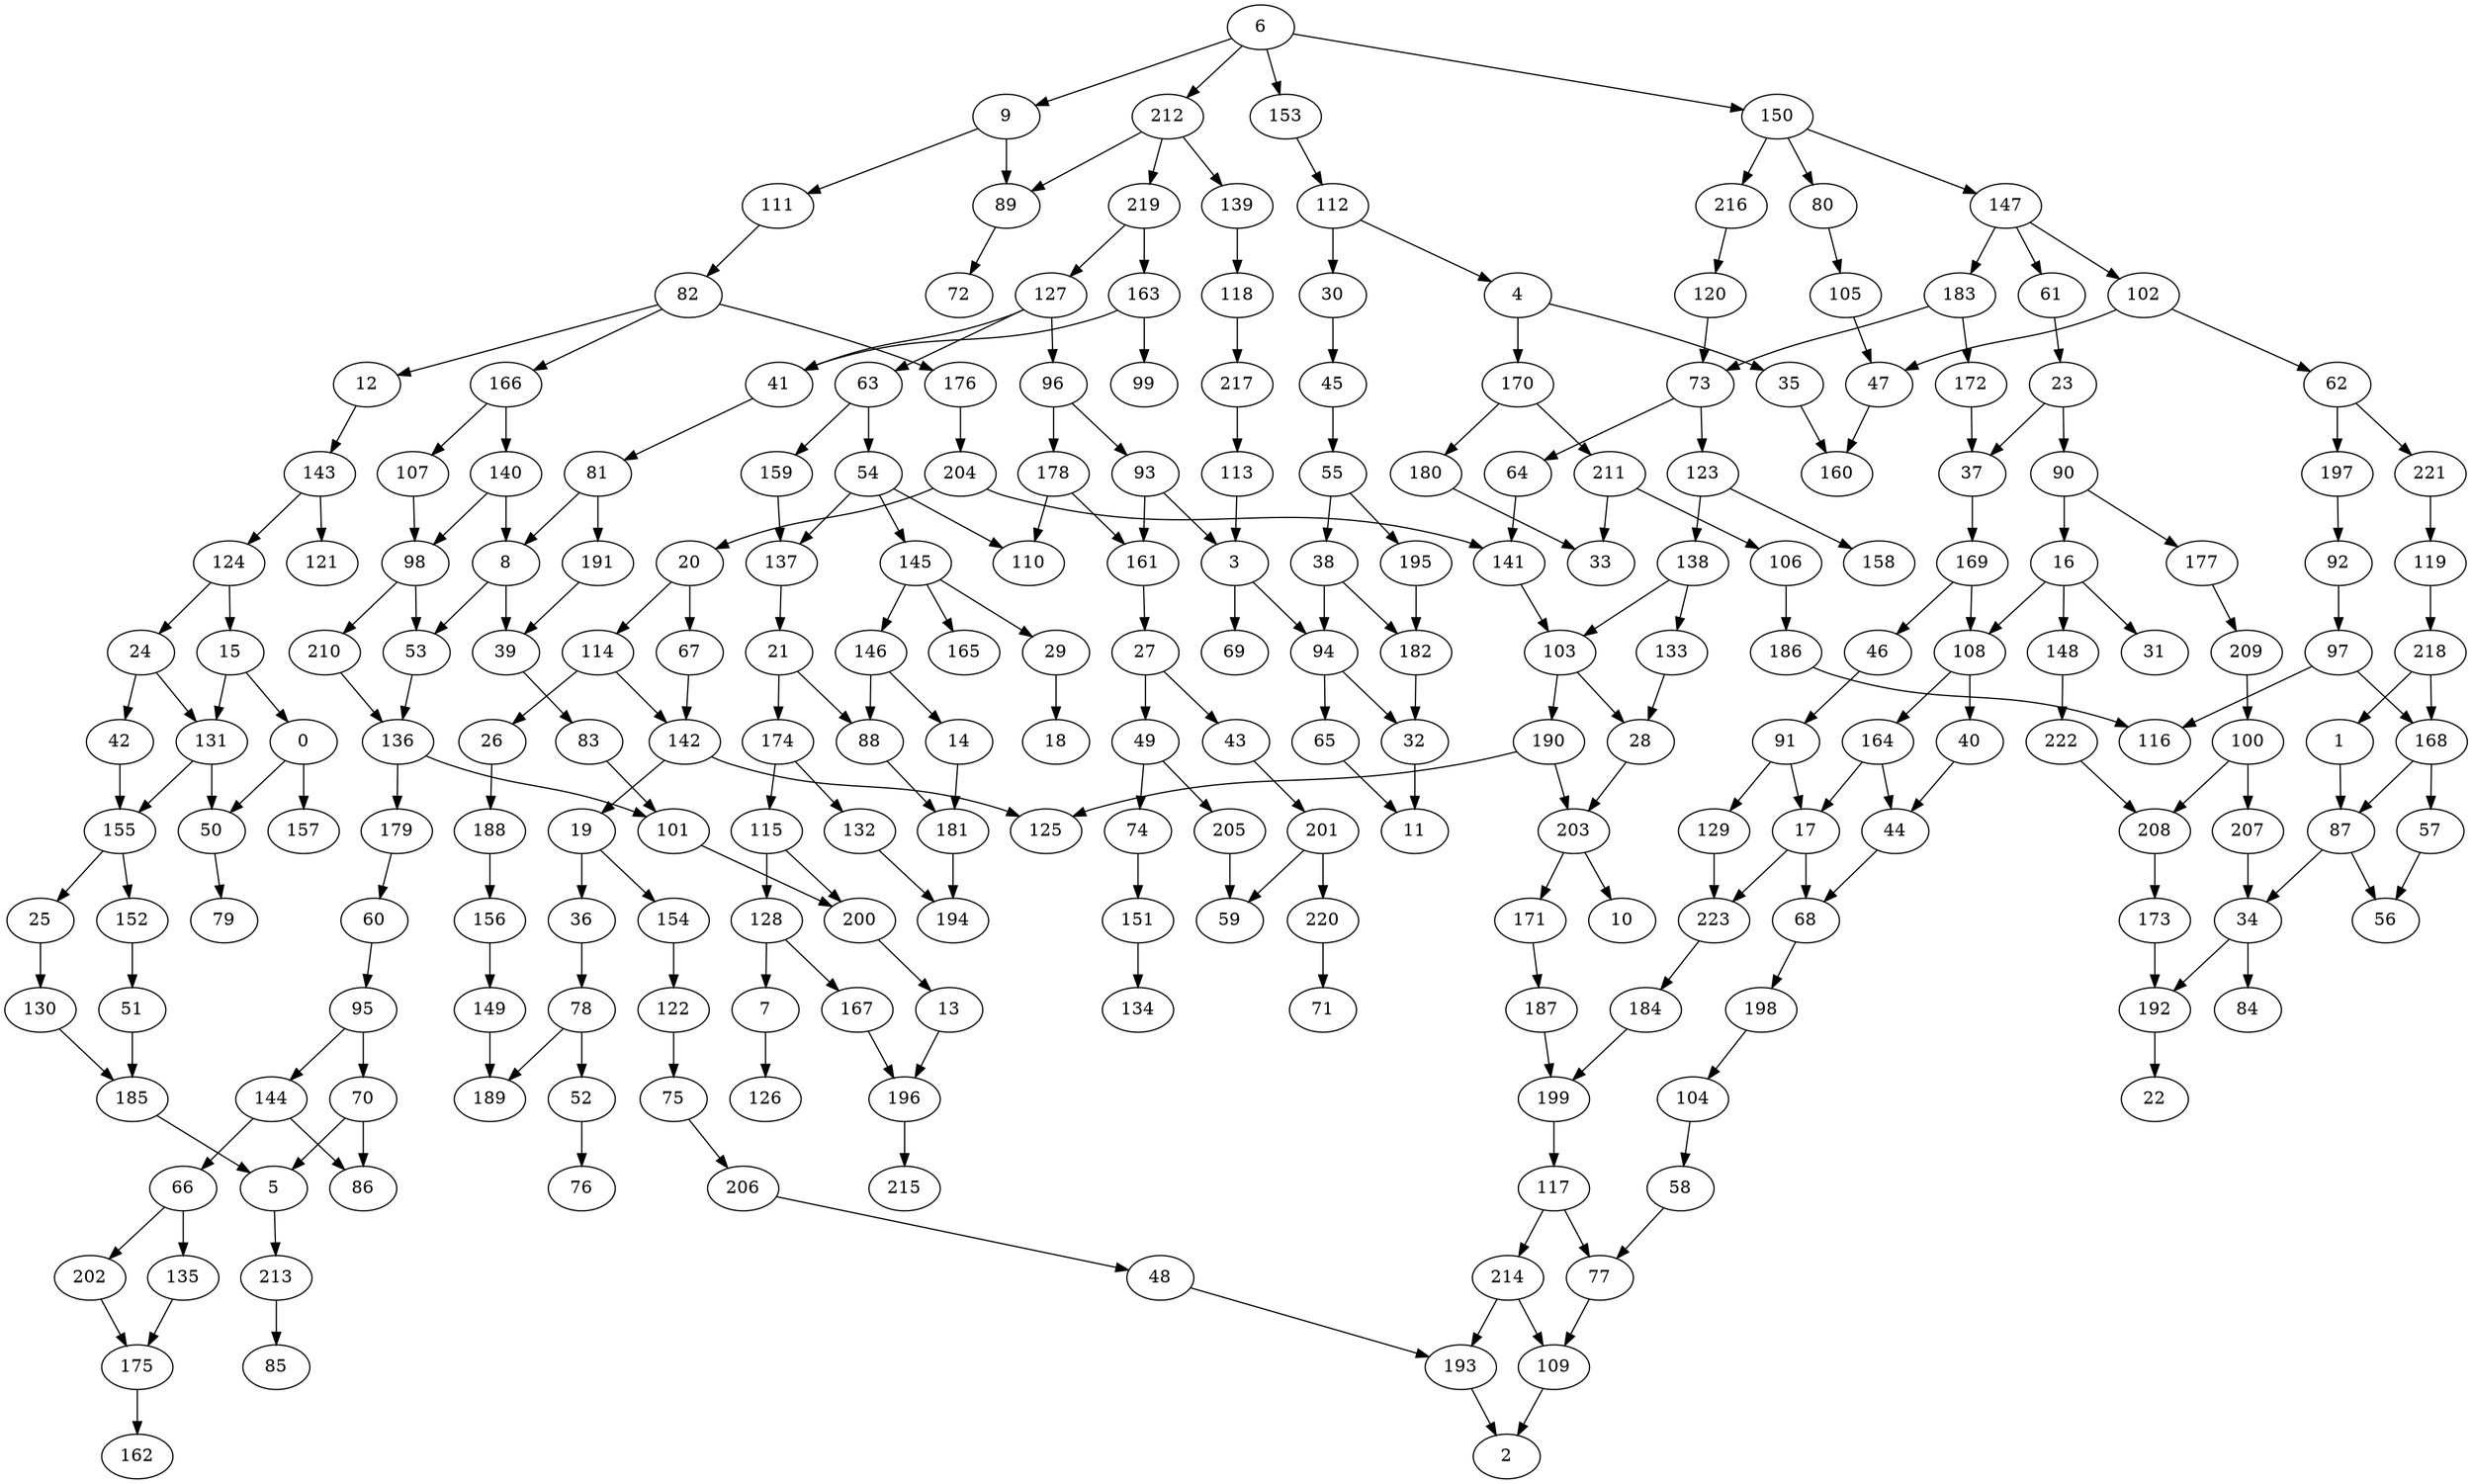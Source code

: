 strict digraph "" {
	0 -> 50;
	0 -> 157;
	1 -> 87;
	3 -> 69;
	3 -> 94;
	4 -> 35;
	4 -> 170;
	5 -> 213;
	6 -> 9;
	6 -> 150;
	6 -> 153;
	6 -> 212;
	7 -> 126;
	8 -> 39;
	8 -> 53;
	9 -> 89;
	9 -> 111;
	12 -> 143;
	13 -> 196;
	14 -> 181;
	15 -> 0;
	15 -> 131;
	16 -> 31;
	16 -> 108;
	16 -> 148;
	17 -> 68;
	17 -> 223;
	19 -> 36;
	19 -> 154;
	20 -> 67;
	20 -> 114;
	21 -> 88;
	21 -> 174;
	23 -> 37;
	23 -> 90;
	24 -> 42;
	24 -> 131;
	25 -> 130;
	26 -> 188;
	27 -> 43;
	27 -> 49;
	28 -> 203;
	29 -> 18;
	30 -> 45;
	32 -> 11;
	34 -> 84;
	34 -> 192;
	35 -> 160;
	36 -> 78;
	37 -> 169;
	38 -> 94;
	38 -> 182;
	39 -> 83;
	40 -> 44;
	41 -> 81;
	42 -> 155;
	43 -> 201;
	44 -> 68;
	45 -> 55;
	46 -> 91;
	47 -> 160;
	48 -> 193;
	49 -> 74;
	49 -> 205;
	50 -> 79;
	51 -> 185;
	52 -> 76;
	53 -> 136;
	54 -> 110;
	54 -> 137;
	54 -> 145;
	55 -> 38;
	55 -> 195;
	57 -> 56;
	58 -> 77;
	60 -> 95;
	61 -> 23;
	62 -> 197;
	62 -> 221;
	63 -> 54;
	63 -> 159;
	64 -> 141;
	65 -> 11;
	66 -> 135;
	66 -> 202;
	67 -> 142;
	68 -> 198;
	70 -> 5;
	70 -> 86;
	73 -> 64;
	73 -> 123;
	74 -> 151;
	75 -> 206;
	77 -> 109;
	78 -> 52;
	78 -> 189;
	80 -> 105;
	81 -> 8;
	81 -> 191;
	82 -> 12;
	82 -> 166;
	82 -> 176;
	83 -> 101;
	87 -> 34;
	87 -> 56;
	88 -> 181;
	89 -> 72;
	90 -> 16;
	90 -> 177;
	91 -> 17;
	91 -> 129;
	92 -> 97;
	93 -> 3;
	93 -> 161;
	94 -> 32;
	94 -> 65;
	95 -> 70;
	95 -> 144;
	96 -> 93;
	96 -> 178;
	97 -> 116;
	97 -> 168;
	98 -> 53;
	98 -> 210;
	100 -> 207;
	100 -> 208;
	101 -> 200;
	102 -> 47;
	102 -> 62;
	103 -> 28;
	103 -> 190;
	104 -> 58;
	105 -> 47;
	106 -> 186;
	107 -> 98;
	108 -> 40;
	108 -> 164;
	109 -> 2;
	111 -> 82;
	112 -> 4;
	112 -> 30;
	113 -> 3;
	114 -> 26;
	114 -> 142;
	115 -> 128;
	115 -> 200;
	117 -> 77;
	117 -> 214;
	118 -> 217;
	119 -> 218;
	120 -> 73;
	122 -> 75;
	123 -> 138;
	123 -> 158;
	124 -> 15;
	124 -> 24;
	127 -> 41;
	127 -> 63;
	127 -> 96;
	128 -> 7;
	128 -> 167;
	129 -> 223;
	130 -> 185;
	131 -> 50;
	131 -> 155;
	132 -> 194;
	133 -> 28;
	135 -> 175;
	136 -> 101;
	136 -> 179;
	137 -> 21;
	138 -> 103;
	138 -> 133;
	139 -> 118;
	140 -> 8;
	140 -> 98;
	141 -> 103;
	142 -> 19;
	142 -> 125;
	143 -> 121;
	143 -> 124;
	144 -> 66;
	144 -> 86;
	145 -> 29;
	145 -> 146;
	145 -> 165;
	146 -> 14;
	146 -> 88;
	147 -> 61;
	147 -> 102;
	147 -> 183;
	148 -> 222;
	149 -> 189;
	150 -> 80;
	150 -> 147;
	150 -> 216;
	151 -> 134;
	152 -> 51;
	153 -> 112;
	154 -> 122;
	155 -> 25;
	155 -> 152;
	156 -> 149;
	159 -> 137;
	161 -> 27;
	163 -> 41;
	163 -> 99;
	164 -> 17;
	164 -> 44;
	166 -> 107;
	166 -> 140;
	167 -> 196;
	168 -> 57;
	168 -> 87;
	169 -> 46;
	169 -> 108;
	170 -> 180;
	170 -> 211;
	171 -> 187;
	172 -> 37;
	173 -> 192;
	174 -> 115;
	174 -> 132;
	175 -> 162;
	176 -> 204;
	177 -> 209;
	178 -> 110;
	178 -> 161;
	179 -> 60;
	180 -> 33;
	181 -> 194;
	182 -> 32;
	183 -> 73;
	183 -> 172;
	184 -> 199;
	185 -> 5;
	186 -> 116;
	187 -> 199;
	188 -> 156;
	190 -> 125;
	190 -> 203;
	191 -> 39;
	192 -> 22;
	193 -> 2;
	195 -> 182;
	196 -> 215;
	197 -> 92;
	198 -> 104;
	199 -> 117;
	200 -> 13;
	201 -> 59;
	201 -> 220;
	202 -> 175;
	203 -> 10;
	203 -> 171;
	204 -> 20;
	204 -> 141;
	205 -> 59;
	206 -> 48;
	207 -> 34;
	208 -> 173;
	209 -> 100;
	210 -> 136;
	211 -> 33;
	211 -> 106;
	212 -> 89;
	212 -> 139;
	212 -> 219;
	213 -> 85;
	214 -> 109;
	214 -> 193;
	216 -> 120;
	217 -> 113;
	218 -> 1;
	218 -> 168;
	219 -> 127;
	219 -> 163;
	220 -> 71;
	221 -> 119;
	222 -> 208;
	223 -> 184;
}

